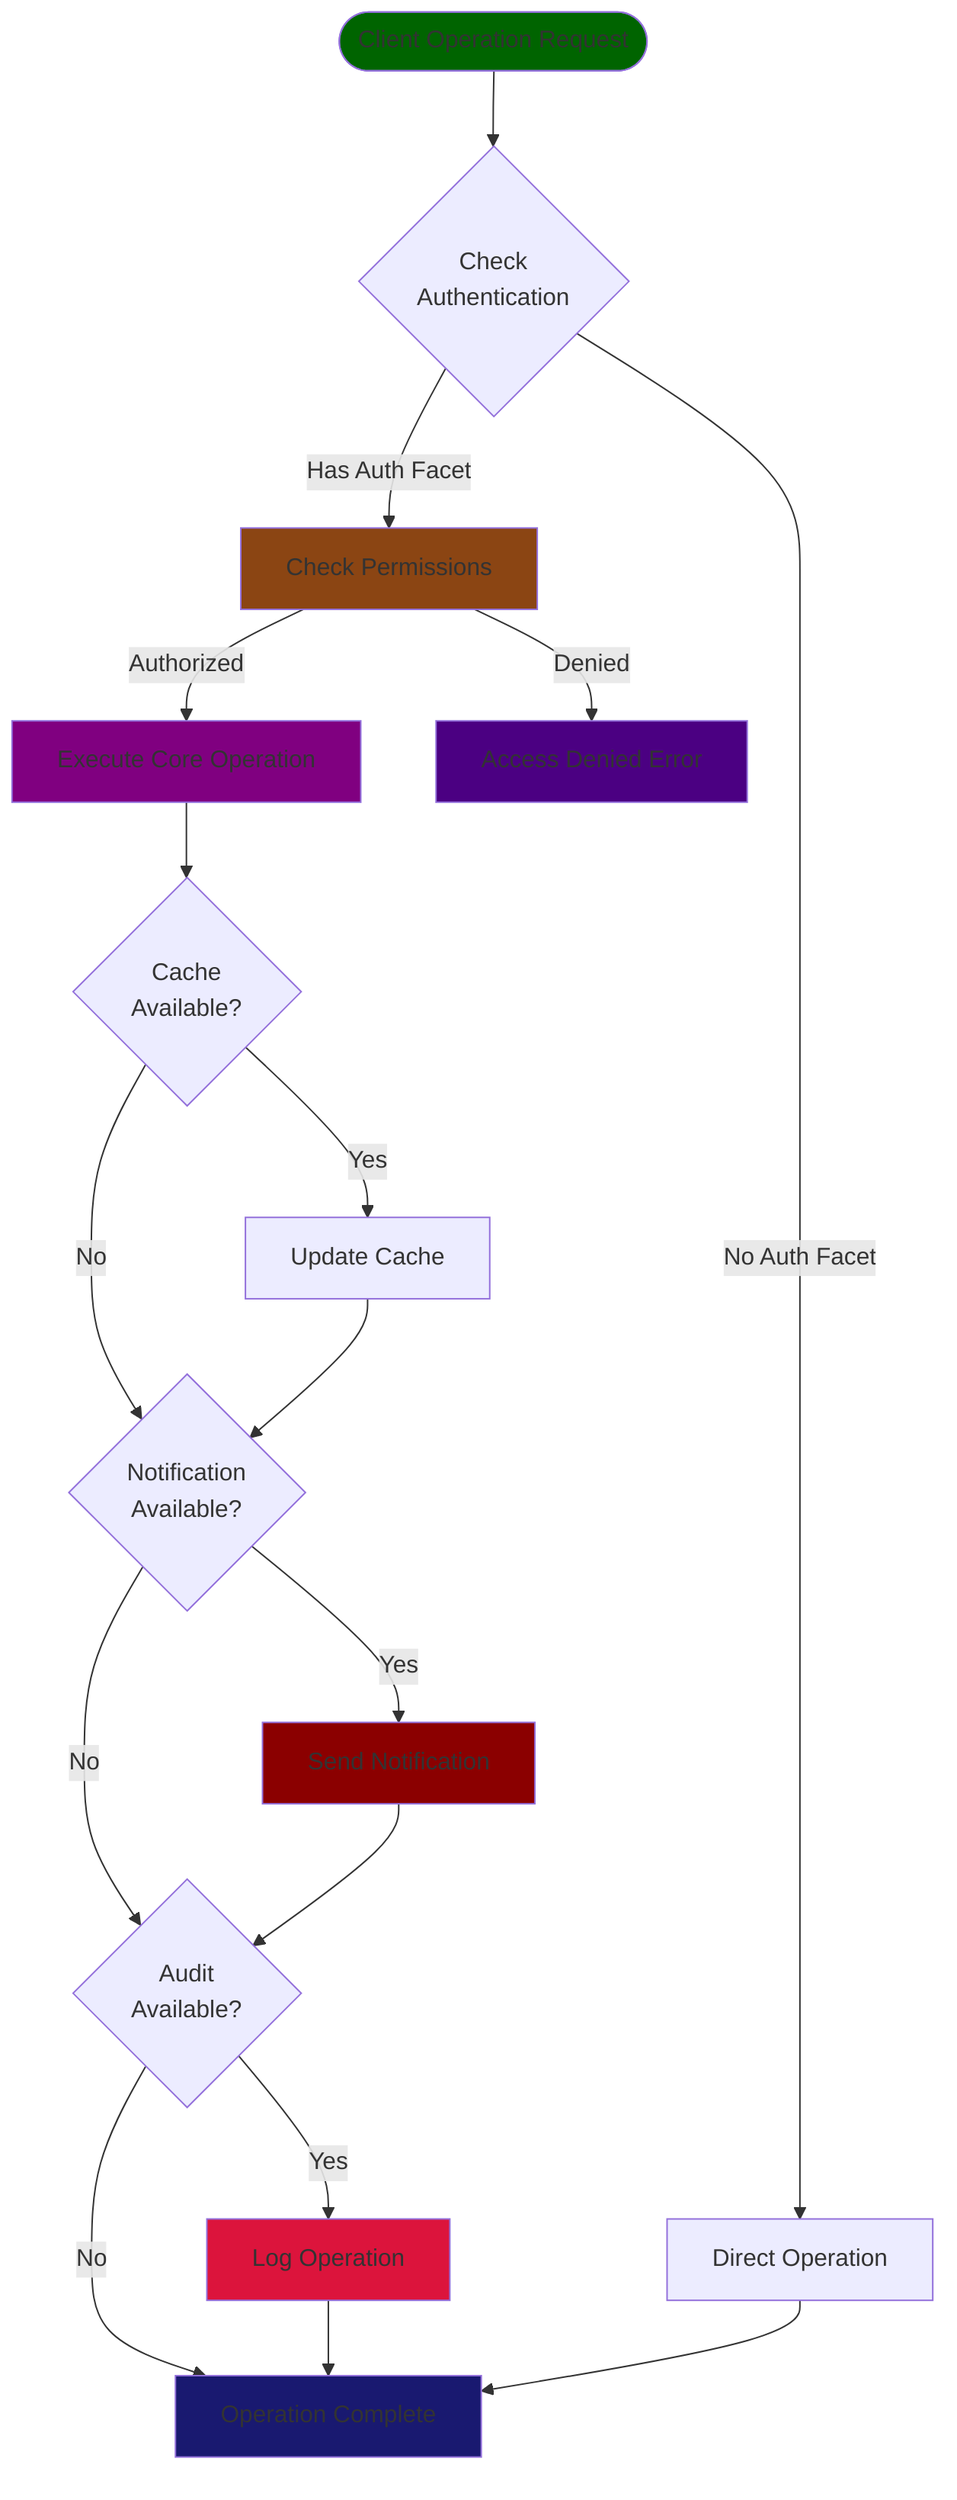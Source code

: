 flowchart TD
    Start([Client Operation Request]) --> Auth{Check<br/>Authentication}
    Auth -->|No Auth Facet| Direct[Direct Operation]
    Auth -->|Has Auth Facet| CheckPerm[Check Permissions]
    
    CheckPerm --> |Authorized| Execute[Execute Core Operation]
    CheckPerm --> |Denied| Error[Access Denied Error]
    
    Execute --> Cache{Cache<br/>Available?}
    Cache -->|Yes| UpdateCache[Update Cache]
    Cache -->|No| Notify{Notification<br/>Available?}
    
    UpdateCache --> Notify
    Notify -->|Yes| SendNotification[Send Notification]
    Notify -->|No| Audit{Audit<br/>Available?}
    
    SendNotification --> Audit
    Audit -->|Yes| LogOperation[Log Operation]
    Audit -->|No| Complete[Operation Complete]
    
    LogOperation --> Complete
    Direct --> Complete
    
    style Start fill:#006400
    style Complete fill:#191970
    style Error fill:#4b0082
    style Execute fill:#800080
    style CheckPerm fill:#8b4513
    style SendNotification fill:#8b0000
    style LogOperation fill:#dc143c
